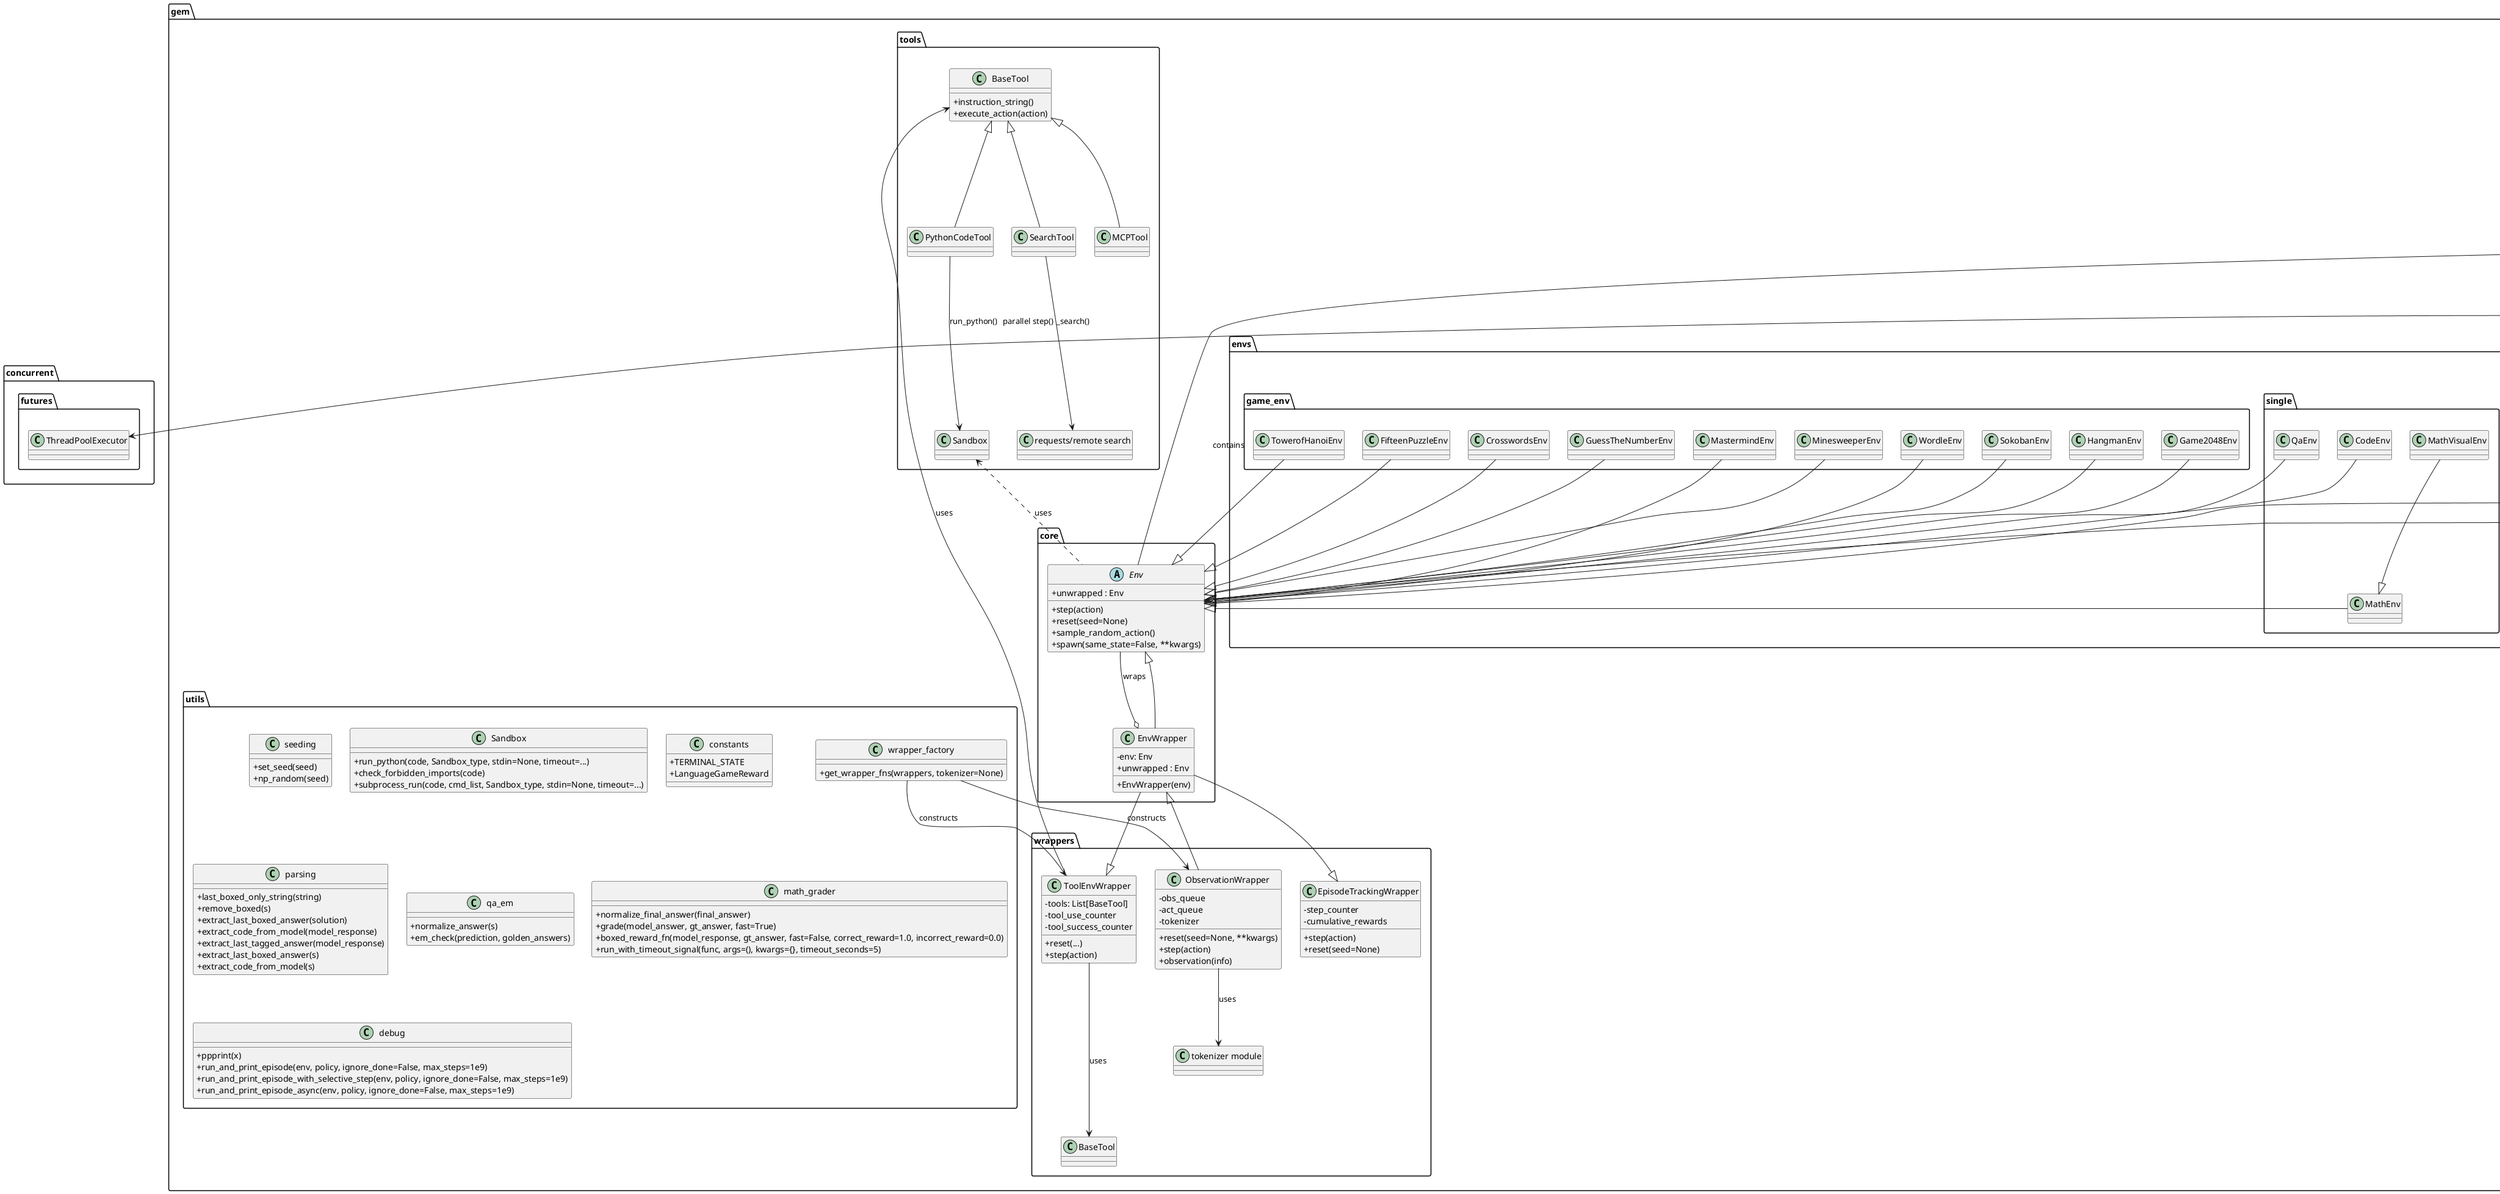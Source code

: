 @startuml gem_class_diagram
' Force a vertical/top-to-bottom layout and increase separation for readability
top to bottom direction
skinparam ranksep 60
skinparam nodesep 30
skinparam classAttributeIconSize 0
skinparam shadowing false

' GEM project - Class Diagram (PlantUML)
' Note: modules without classes are represented as classes with the module name.

' GEM project - Class Diagram (PlantUML)
' Note: modules without classes are represented as classes with the module name.

package "concurrent.futures" {
  class ThreadPoolExecutor
}

package "gem" {

  package "core" {
    abstract class Env {
      + step(action)
      + reset(seed=None)
      + sample_random_action()
      + spawn(same_state=False, **kwargs)
      + unwrapped : Env
    }

    class EnvWrapper {
      - env: Env
      + EnvWrapper(env)
      + unwrapped : Env
    }
    Env <|-- EnvWrapper
    EnvWrapper o-- Env : wraps
  }

  package "vector" {
    class VectorEnv {
      - env_ids
      - env_fns
      - envs : List[Env]
      - num_envs
      - autoreset_mode
      + reset(seed=None, **kwargs)
      + step(...)
    }

    class AsyncVectorEnv
    class SyncVectorEnv

    Env ----* VectorEnv  : contains
    VectorEnv <|-- AsyncVectorEnv
    ThreadPoolExecutor <- AsyncVectorEnv : parallel step()
    VectorEnv <|-- SyncVectorEnv
    SyncVectorEnv ----> Env : iterates over envs and calls step/reset

  }

  package "wrappers" {
    class ObservationWrapper {
      - obs_queue
      - act_queue
      - tokenizer
      + reset(seed=None, **kwargs)
      + step(action)
      + observation(info)
    }
    class EpisodeTrackingWrapper {
      - step_counter
      - cumulative_rewards
      + step(action)
      + reset(seed=None)
    }
    class ToolEnvWrapper {
      - tools: List[BaseTool]
      - tool_use_counter
      - tool_success_counter
      + reset(...)
      + step(action)
    }

    ObservationWrapper --|> EnvWrapper
    EnvWrapper --|> EpisodeTrackingWrapper
    EnvWrapper --|> ToolEnvWrapper
    ObservationWrapper --> "tokenizer module" : uses
    ToolEnvWrapper ---> BaseTool : uses
  }



  package "tools" {
    class BaseTool  {
      + instruction_string()
      + execute_action(action)
    } 
    class PythonCodeTool 
    class Sandbox
    class SearchTool
    class MCPTool

    BaseTool <|-- PythonCodeTool
    BaseTool <|-- SearchTool
    BaseTool <|-- MCPTool
    PythonCodeTool --> Sandbox : run_python()
    SearchTool --> "requests/remote search" : _search()
    BaseTool <-- ToolEnvWrapper : uses

    Sandbox <.. Env : uses
  }


  package "envs" {
    
    package "game_env" {
      ' Example game envs (inherit Env)
      class GuessTheNumberEnv
      class MastermindEnv
      class MinesweeperEnv
      class WordleEnv
      class SokobanEnv
      class HangmanEnv
      class Game2048Env
      class TowerofHanoiEnv
      class FifteenPuzzleEnv
      class CrosswordsEnv

      GuessTheNumberEnv --|> Env
      MastermindEnv --|> Env
      MinesweeperEnv --|> Env
      WordleEnv --|> Env
      SokobanEnv --|> Env
      HangmanEnv --|> Env
      Game2048Env --|> Env
      TowerofHanoiEnv --|> Env
      FifteenPuzzleEnv --|> Env
      CrosswordsEnv --|> Env
    }


    package "multiagent" {
      class MultiAgentEnv {
        - agents
        - possible_agents
        - rewards, terminations, truncations
        + step(actions)
        + reset(seed=None)
      }
      class AgentSelector

      MultiAgentEnv ..> AgentSelector : uses
      MultiAgentEnv --|> Env
    }

    package "single" {
      ' QA / Math / Code envs (single-turn, dataset-based)
      class QaEnv
      class MathEnv
      class CodeEnv
      class MathVisualEnv

      QaEnv --|> Env
      MathEnv --|> Env
      CodeEnv --|> Env
      MathVisualEnv --|> MathEnv

    }

    class EnvSpec
    class registration <<module>> {
      + register(env_id, entry_point, **kwargs)
      + make(env_id, **kwargs)
      + make_vec(env_ids, wrappers=None, vec_kwargs=None, async_mode=False, seed=0, **kwargs)
      + print_envs()
    }
    registration --> EnvSpec : defines
    VectorEnv <.. registration  : make_vec creates

  }


  package "utils" {

    ' Utility / module-as-class representations
    class "seeding" as seeding {
      + set_seed(seed)
      + np_random(seed)
    }
    class "Sandbox" as Sandbox {
      + run_python(code, Sandbox_type, stdin=None, timeout=...)
      + check_forbidden_imports(code)
      + subprocess_run(code, cmd_list, Sandbox_type, stdin=None, timeout=...)
    }
    class "constants" as constants {
      + TERMINAL_STATE
      + LanguageGameReward
    }
    class "wrapper_factory" as wrapper_factory {
      + get_wrapper_fns(wrappers, tokenizer=None)
    }
    class "parsing" as parsing {
      + last_boxed_only_string(string)
      + remove_boxed(s)
      + extract_last_boxed_answer(solution)
      + extract_code_from_model(model_response)
      + extract_last_tagged_answer(model_response)
    }
    class "qa_em" as qa_em {
      + normalize_answer(s)
      + em_check(prediction, golden_answers)
    }
    class "math_grader" as math_grader {
      + normalize_final_answer(final_answer)
      + grade(model_answer, gt_answer, fast=True)
      + boxed_reward_fn(model_response, gt_answer, fast=False, correct_reward=1.0, incorrect_reward=0.0)
      + run_with_timeout_signal(func, args=(), kwargs={}, timeout_seconds=5)
    }
    class "debug" as debug {
      + ppprint(x)
      + run_and_print_episode(env, policy, ignore_done=False, max_steps=1e9)
      + run_and_print_episode_with_selective_step(env, policy, ignore_done=False, max_steps=1e9)
      + run_and_print_episode_async(env, policy, ignore_done=False, max_steps=1e9)
    }
    class "parsing" as parsing {
      + extract_last_boxed_answer(s)
      + extract_code_from_model(s)
    }
    class "qa_em" as qa_em


    wrapper_factory --> ObservationWrapper : constructs
    wrapper_factory --> ToolEnvWrapper : constructs


  }

}
@enduml
